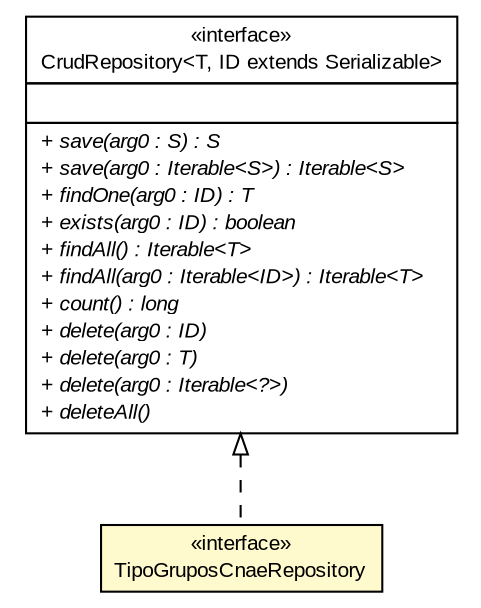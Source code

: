#!/usr/local/bin/dot
#
# Class diagram 
# Generated by UMLGraph version R5_6 (http://www.umlgraph.org/)
#

digraph G {
	edge [fontname="arial",fontsize=10,labelfontname="arial",labelfontsize=10];
	node [fontname="arial",fontsize=10,shape=plaintext];
	nodesep=0.25;
	ranksep=0.5;
	// br.gov.to.sefaz.arr.parametros.persistence.repository.TipoGruposCnaeRepository
	c2539 [label=<<table title="br.gov.to.sefaz.arr.parametros.persistence.repository.TipoGruposCnaeRepository" border="0" cellborder="1" cellspacing="0" cellpadding="2" port="p" bgcolor="lemonChiffon" href="./TipoGruposCnaeRepository.html">
		<tr><td><table border="0" cellspacing="0" cellpadding="1">
<tr><td align="center" balign="center"> &#171;interface&#187; </td></tr>
<tr><td align="center" balign="center"> TipoGruposCnaeRepository </td></tr>
		</table></td></tr>
		</table>>, URL="./TipoGruposCnaeRepository.html", fontname="arial", fontcolor="black", fontsize=10.0];
	//br.gov.to.sefaz.arr.parametros.persistence.repository.TipoGruposCnaeRepository implements org.springframework.data.repository.CrudRepository<T, ID extends java.io.Serializable>
	c2545:p -> c2539:p [dir=back,arrowtail=empty,style=dashed];
	// org.springframework.data.repository.CrudRepository<T, ID extends java.io.Serializable>
	c2545 [label=<<table title="org.springframework.data.repository.CrudRepository" border="0" cellborder="1" cellspacing="0" cellpadding="2" port="p" href="http://java.sun.com/j2se/1.4.2/docs/api/org/springframework/data/repository/CrudRepository.html">
		<tr><td><table border="0" cellspacing="0" cellpadding="1">
<tr><td align="center" balign="center"> &#171;interface&#187; </td></tr>
<tr><td align="center" balign="center"> CrudRepository&lt;T, ID extends Serializable&gt; </td></tr>
		</table></td></tr>
		<tr><td><table border="0" cellspacing="0" cellpadding="1">
<tr><td align="left" balign="left">  </td></tr>
		</table></td></tr>
		<tr><td><table border="0" cellspacing="0" cellpadding="1">
<tr><td align="left" balign="left"><font face="arial italic" point-size="10.0"> + save(arg0 : S) : S </font></td></tr>
<tr><td align="left" balign="left"><font face="arial italic" point-size="10.0"> + save(arg0 : Iterable&lt;S&gt;) : Iterable&lt;S&gt; </font></td></tr>
<tr><td align="left" balign="left"><font face="arial italic" point-size="10.0"> + findOne(arg0 : ID) : T </font></td></tr>
<tr><td align="left" balign="left"><font face="arial italic" point-size="10.0"> + exists(arg0 : ID) : boolean </font></td></tr>
<tr><td align="left" balign="left"><font face="arial italic" point-size="10.0"> + findAll() : Iterable&lt;T&gt; </font></td></tr>
<tr><td align="left" balign="left"><font face="arial italic" point-size="10.0"> + findAll(arg0 : Iterable&lt;ID&gt;) : Iterable&lt;T&gt; </font></td></tr>
<tr><td align="left" balign="left"><font face="arial italic" point-size="10.0"> + count() : long </font></td></tr>
<tr><td align="left" balign="left"><font face="arial italic" point-size="10.0"> + delete(arg0 : ID) </font></td></tr>
<tr><td align="left" balign="left"><font face="arial italic" point-size="10.0"> + delete(arg0 : T) </font></td></tr>
<tr><td align="left" balign="left"><font face="arial italic" point-size="10.0"> + delete(arg0 : Iterable&lt;?&gt;) </font></td></tr>
<tr><td align="left" balign="left"><font face="arial italic" point-size="10.0"> + deleteAll() </font></td></tr>
		</table></td></tr>
		</table>>, URL="http://java.sun.com/j2se/1.4.2/docs/api/org/springframework/data/repository/CrudRepository.html", fontname="arial", fontcolor="black", fontsize=10.0];
}

